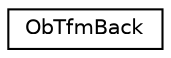 digraph G
{
  edge [fontname="Helvetica",fontsize="10",labelfontname="Helvetica",labelfontsize="10"];
  node [fontname="Helvetica",fontsize="10",shape=record];
  rankdir=LR;
  Node1 [label="ObTfmBack",height=0.2,width=0.4,color="black", fillcolor="white", style="filled",URL="$df/df5/structObTfmBack.html"];
}
